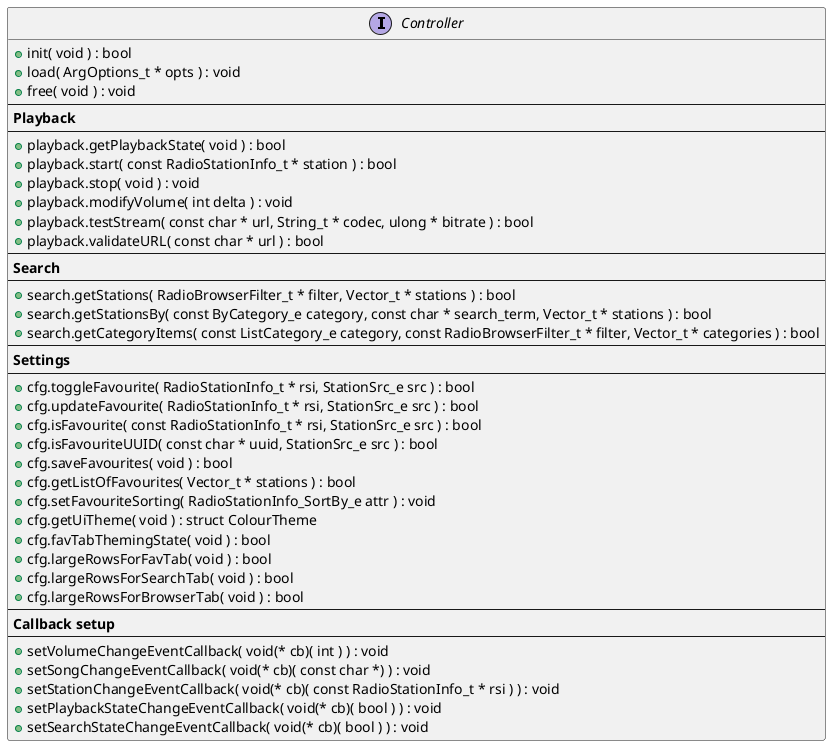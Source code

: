@startuml
'https://plantuml.com/class-diagram

interface Controller {
    + init( void ) : bool
    + load( ArgOptions_t * opts ) : void
    + free( void ) : void
    ----
    <b>Playback</b>
    ----
    + playback.getPlaybackState( void ) : bool
    + playback.start( const RadioStationInfo_t * station ) : bool
    + playback.stop( void ) : void
    + playback.modifyVolume( int delta ) : void
    + playback.testStream( const char * url, String_t * codec, ulong * bitrate ) : bool
    + playback.validateURL( const char * url ) : bool
    ----
    <b>Search</b>
    ----
    + search.getStations( RadioBrowserFilter_t * filter, Vector_t * stations ) : bool
    + search.getStationsBy( const ByCategory_e category, const char * search_term, Vector_t * stations ) : bool
    + search.getCategoryItems( const ListCategory_e category, const RadioBrowserFilter_t * filter, Vector_t * categories ) : bool
    ----
    <b>Settings</b>
    ----
    + cfg.toggleFavourite( RadioStationInfo_t * rsi, StationSrc_e src ) : bool
    + cfg.updateFavourite( RadioStationInfo_t * rsi, StationSrc_e src ) : bool
    + cfg.isFavourite( const RadioStationInfo_t * rsi, StationSrc_e src ) : bool
    + cfg.isFavouriteUUID( const char * uuid, StationSrc_e src ) : bool
    + cfg.saveFavourites( void ) : bool
    + cfg.getListOfFavourites( Vector_t * stations ) : bool
    + cfg.setFavouriteSorting( RadioStationInfo_SortBy_e attr ) : void
    + cfg.getUiTheme( void ) : struct ColourTheme
    + cfg.favTabThemingState( void ) : bool
    + cfg.largeRowsForFavTab( void ) : bool
    + cfg.largeRowsForSearchTab( void ) : bool
    + cfg.largeRowsForBrowserTab( void ) : bool
    ----
    <b>Callback setup</b>
    ----
    + setVolumeChangeEventCallback( void(* cb)( int ) ) : void
    + setSongChangeEventCallback( void(* cb)( const char *) ) : void
    + setStationChangeEventCallback( void(* cb)( const RadioStationInfo_t * rsi ) ) : void
    + setPlaybackStateChangeEventCallback( void(* cb)( bool ) ) : void
    + setSearchStateChangeEventCallback( void(* cb)( bool ) ) : void
}

@enduml